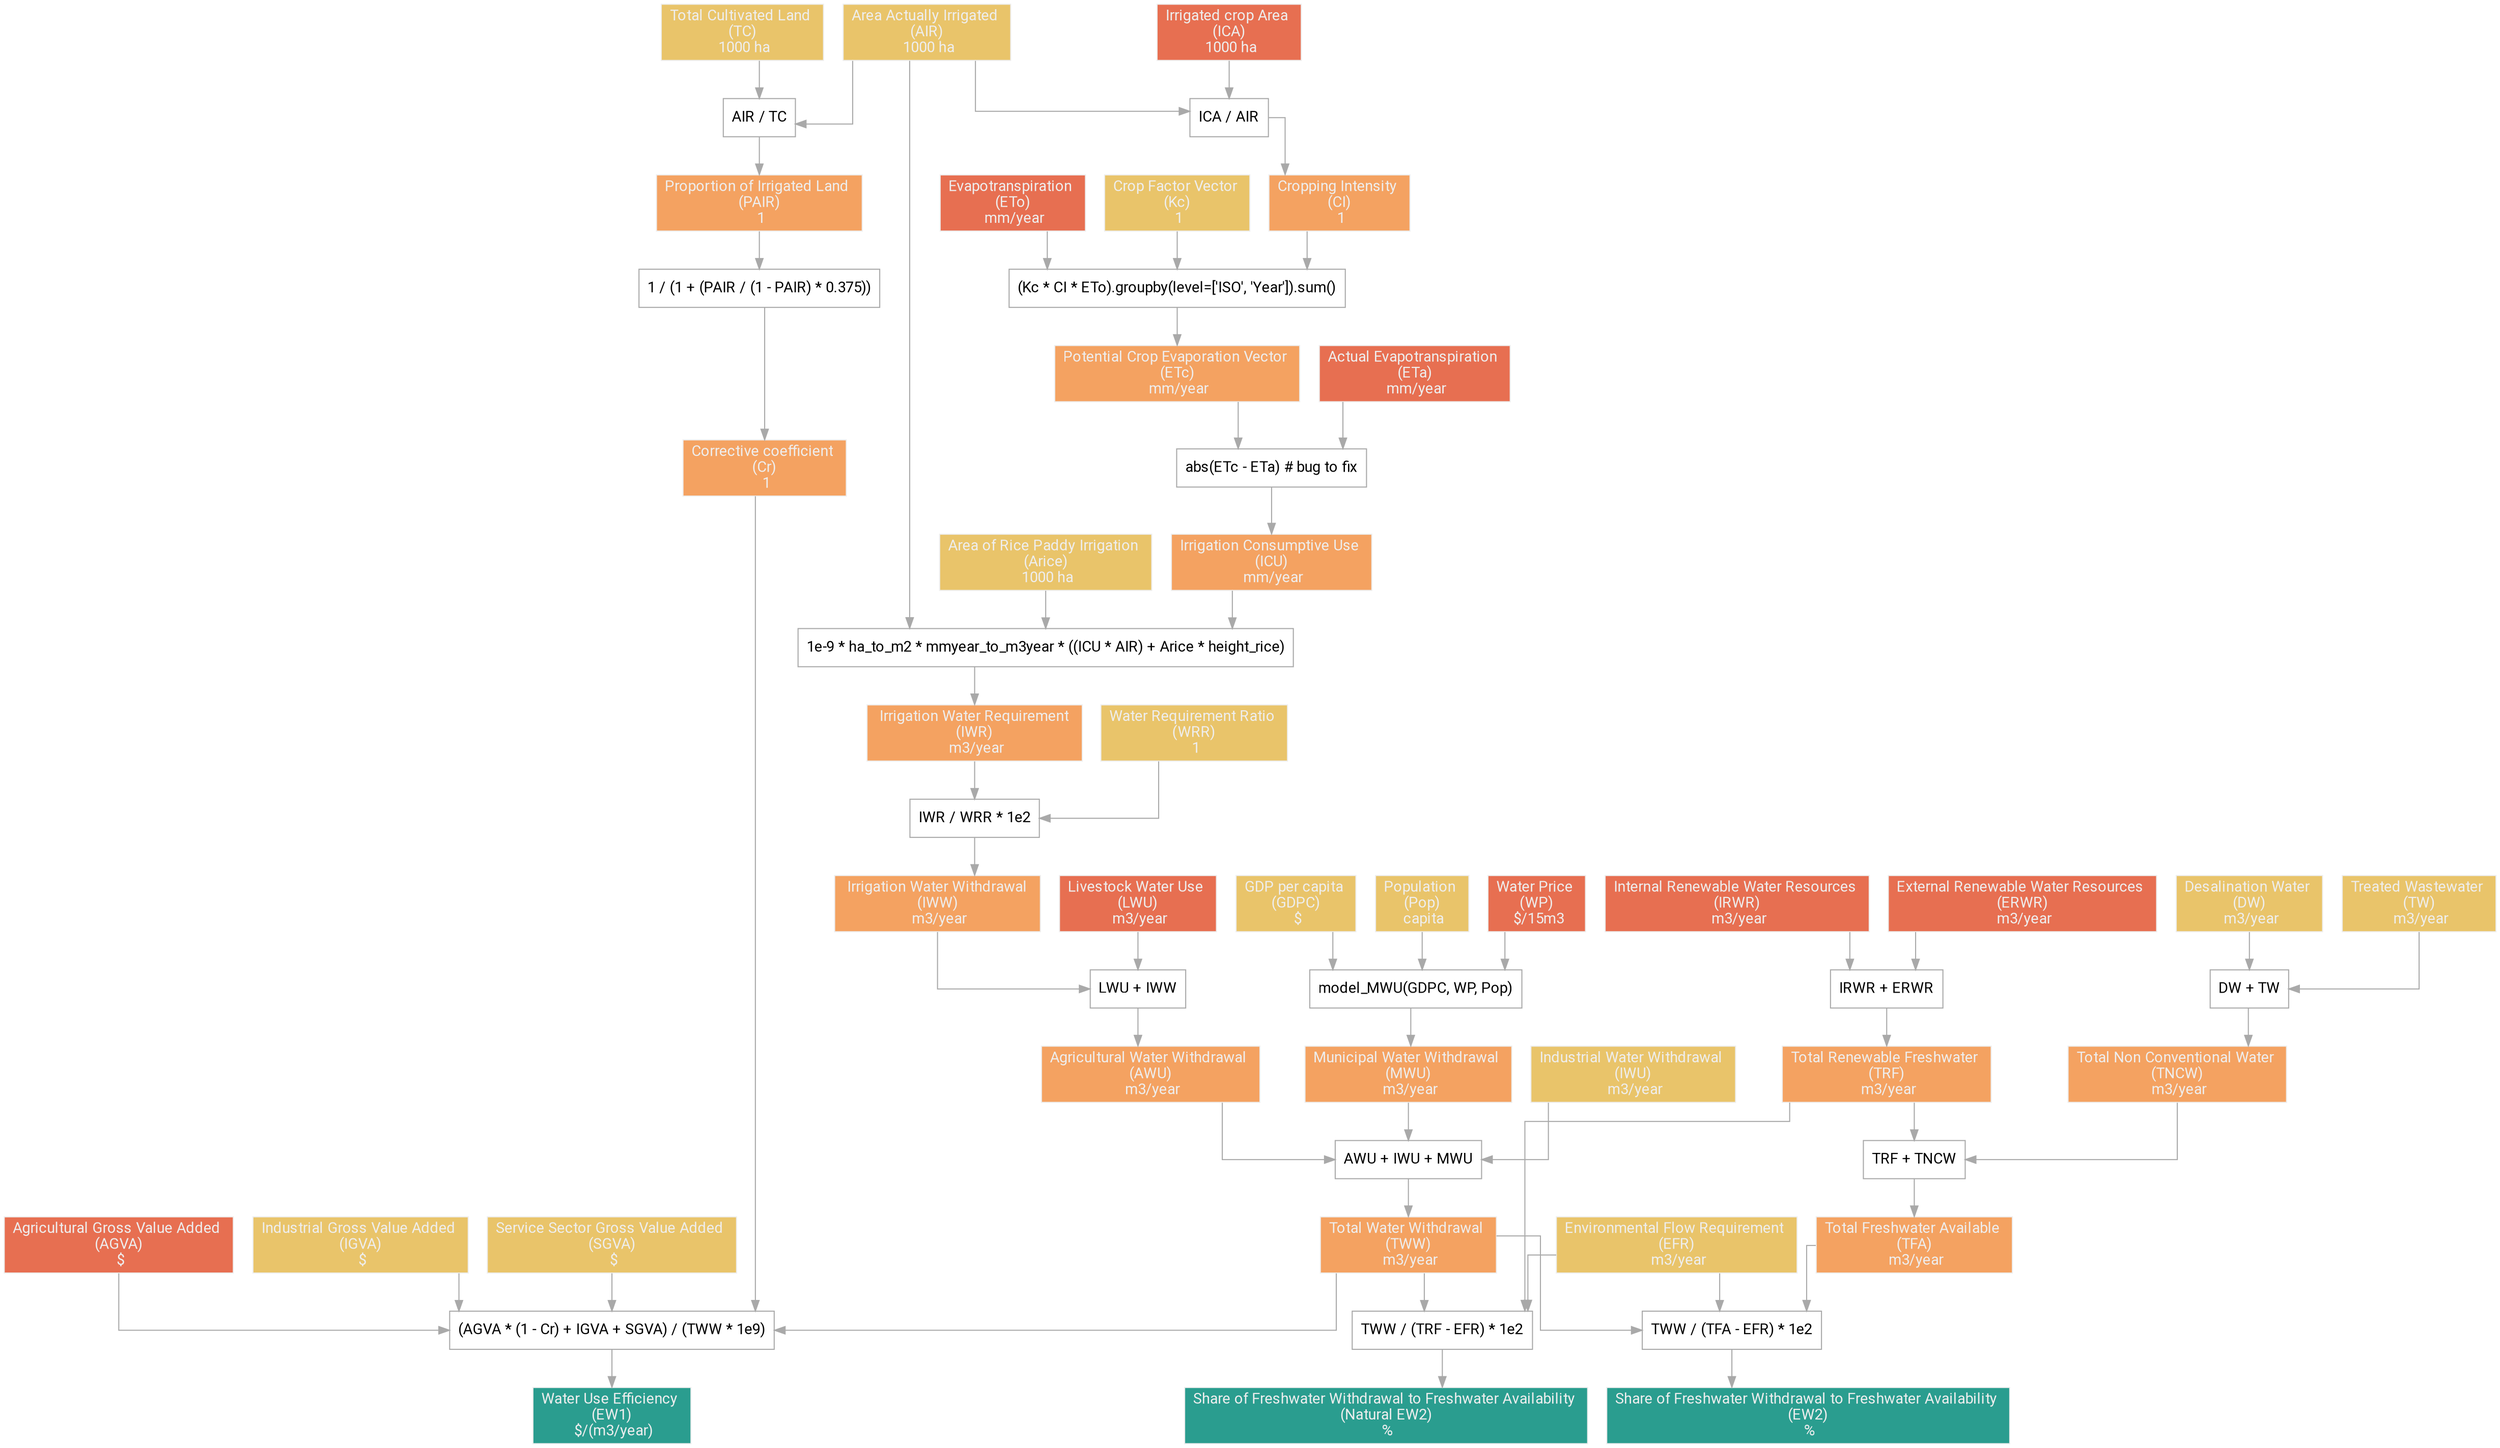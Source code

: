 digraph {
	graph [splines=ortho]
	Kc [label=Kc color="#eeeeee" fillcolor="#e9c46a" fontcolor="#eeeeee" fontname=roboto label="Crop Factor Vector 
 (Kc) 
 1" peripheries=1 shape=rectangle style=filled]
	ICA [label=ICA color="#eeeeee" fillcolor="#e76f51" fontcolor="#eeeeee" fontname=roboto label="Irrigated crop Area 
 (ICA) 
 1000 ha" peripheries=1 shape=rectangle style=filled]
	CI [label=CI color="#eeeeee" fillcolor="#f4a261" fontcolor="#eeeeee" fontname=roboto label="Cropping Intensity 
 (CI) 
 1" peripheries=1 shape=rectangle style=filled]
	CI_comp [label=CI_comp color="#A9A9A9" fillcolor="#e76f51" fontcolor="#000000" fontname=roboto label="ICA / AIR" peripheries=1 shape=rectangle style=""]
	ETo [label=ETo color="#eeeeee" fillcolor="#e76f51" fontcolor="#eeeeee" fontname=roboto label="Evapotranspiration 
 (ETo) 
 mm/year" peripheries=1 shape=rectangle style=filled]
	ETc [label=ETc color="#eeeeee" fillcolor="#f4a261" fontcolor="#eeeeee" fontname=roboto label="Potential Crop Evaporation Vector 
 (ETc) 
 mm/year" peripheries=1 shape=rectangle style=filled]
	ETc_comp [label=ETc_comp color="#A9A9A9" fillcolor="#e76f51" fontcolor="#000000" fontname=roboto label="(Kc * CI * ETo).groupby(level=['ISO', 'Year']).sum()" peripheries=1 shape=rectangle style=""]
	ETa [label=ETa color="#eeeeee" fillcolor="#e76f51" fontcolor="#eeeeee" fontname=roboto label="Actual Evapotranspiration 
 (ETa) 
 mm/year" peripheries=1 shape=rectangle style=filled]
	ICU [label=ICU color="#eeeeee" fillcolor="#f4a261" fontcolor="#eeeeee" fontname=roboto label="Irrigation Consumptive Use 
 (ICU) 
 mm/year" peripheries=1 shape=rectangle style=filled]
	ICU_comp [label=ICU_comp color="#A9A9A9" fillcolor="#e76f51" fontcolor="#000000" fontname=roboto label="abs(ETc - ETa) # bug to fix" peripheries=1 shape=rectangle style=""]
	AIR [label=AIR color="#eeeeee" fillcolor="#e9c46a" fontcolor="#eeeeee" fontname=roboto label="Area Actually Irrigated 
 (AIR) 
 1000 ha" peripheries=1 shape=rectangle style=filled]
	Arice [label=Arice color="#eeeeee" fillcolor="#e9c46a" fontcolor="#eeeeee" fontname=roboto label="Area of Rice Paddy Irrigation 
 (Arice) 
 1000 ha" peripheries=1 shape=rectangle style=filled]
	WRR [label=WRR color="#eeeeee" fillcolor="#e9c46a" fontcolor="#eeeeee" fontname=roboto label="Water Requirement Ratio 
 (WRR) 
 1" peripheries=1 shape=rectangle style=filled]
	IWR [label=IWR color="#eeeeee" fillcolor="#f4a261" fontcolor="#eeeeee" fontname=roboto label=" Irrigation Water Requirement 
 (IWR) 
 m3/year" peripheries=1 shape=rectangle style=filled]
	IWR_comp [label=IWR_comp color="#A9A9A9" fillcolor="#e76f51" fontcolor="#000000" fontname=roboto label="1e-9 * ha_to_m2 * mmyear_to_m3year * ((ICU * AIR) + Arice * height_rice)" peripheries=1 shape=rectangle style=""]
	IWW [label=IWW color="#eeeeee" fillcolor="#f4a261" fontcolor="#eeeeee" fontname=roboto label=" Irrigation Water Withdrawal 
 (IWW) 
 m3/year" peripheries=1 shape=rectangle style=filled]
	IWW_comp [label=IWW_comp color="#A9A9A9" fillcolor="#e76f51" fontcolor="#000000" fontname=roboto label="IWR / WRR * 1e2" peripheries=1 shape=rectangle style=""]
	LWU [label=LWU color="#eeeeee" fillcolor="#e76f51" fontcolor="#eeeeee" fontname=roboto label="Livestock Water Use 
 (LWU) 
 m3/year" peripheries=1 shape=rectangle style=filled]
	AWU [label=AWU color="#eeeeee" fillcolor="#f4a261" fontcolor="#eeeeee" fontname=roboto label="Agricultural Water Withdrawal 
 (AWU) 
 m3/year" peripheries=1 shape=rectangle style=filled]
	AWU_comp [label=AWU_comp color="#A9A9A9" fillcolor="#e76f51" fontcolor="#000000" fontname=roboto label="LWU + IWW" peripheries=1 shape=rectangle style=""]
	WP [label=WP color="#eeeeee" fillcolor="#e76f51" fontcolor="#eeeeee" fontname=roboto label="Water Price 
 (WP) 
 $/15m3" peripheries=1 shape=rectangle style=filled]
	GDPC [label=GDPC color="#eeeeee" fillcolor="#e9c46a" fontcolor="#eeeeee" fontname=roboto label="GDP per capita 
 (GDPC) 
 $" peripheries=1 shape=rectangle style=filled]
	Pop [label=Pop color="#eeeeee" fillcolor="#e9c46a" fontcolor="#eeeeee" fontname=roboto label="Population 
 (Pop) 
 capita" peripheries=1 shape=rectangle style=filled]
	MWU [label=MWU color="#eeeeee" fillcolor="#f4a261" fontcolor="#eeeeee" fontname=roboto label="Municipal Water Withdrawal 
 (MWU) 
 m3/year" peripheries=1 shape=rectangle style=filled]
	MWU_comp [label=MWU_comp color="#A9A9A9" fillcolor="#e76f51" fontcolor="#000000" fontname=roboto label="model_MWU(GDPC, WP, Pop)" peripheries=1 shape=rectangle style=""]
	IWU [label=IWU color="#eeeeee" fillcolor="#e9c46a" fontcolor="#eeeeee" fontname=roboto label="Industrial Water Withdrawal 
 (IWU) 
 m3/year" peripheries=1 shape=rectangle style=filled]
	TWW [label=TWW color="#eeeeee" fillcolor="#f4a261" fontcolor="#eeeeee" fontname=roboto label="Total Water Withdrawal 
 (TWW) 
 m3/year" peripheries=1 shape=rectangle style=filled]
	TWW_comp [label=TWW_comp color="#A9A9A9" fillcolor="#e76f51" fontcolor="#000000" fontname=roboto label="AWU + IWU + MWU" peripheries=1 shape=rectangle style=""]
	AGVA [label=AGVA color="#eeeeee" fillcolor="#e76f51" fontcolor="#eeeeee" fontname=roboto label="Agricultural Gross Value Added 
 (AGVA) 
 $" peripheries=1 shape=rectangle style=filled]
	TC [label=TC color="#eeeeee" fillcolor="#e9c46a" fontcolor="#eeeeee" fontname=roboto label="Total Cultivated Land 
 (TC) 
 1000 ha" peripheries=1 shape=rectangle style=filled]
	PAIR [label=PAIR color="#eeeeee" fillcolor="#f4a261" fontcolor="#eeeeee" fontname=roboto label="Proportion of Irrigated Land 
 (PAIR) 
 1" peripheries=1 shape=rectangle style=filled]
	PAIR_comp [label=PAIR_comp color="#A9A9A9" fillcolor="#e76f51" fontcolor="#000000" fontname=roboto label="AIR / TC" peripheries=1 shape=rectangle style=""]
	Cr [label=Cr color="#eeeeee" fillcolor="#f4a261" fontcolor="#eeeeee" fontname=roboto label="Corrective coefficient 
 (Cr) 
 1" peripheries=1 shape=rectangle style=filled]
	Cr_comp [label=Cr_comp color="#A9A9A9" fillcolor="#e76f51" fontcolor="#000000" fontname=roboto label="1 / (1 + (PAIR / (1 - PAIR) * 0.375))" peripheries=1 shape=rectangle style=""]
	IGVA [label=IGVA color="#eeeeee" fillcolor="#e9c46a" fontcolor="#eeeeee" fontname=roboto label="Industrial Gross Value Added 
 (IGVA) 
 $" peripheries=1 shape=rectangle style=filled]
	SGVA [label=SGVA color="#eeeeee" fillcolor="#e9c46a" fontcolor="#eeeeee" fontname=roboto label="Service Sector Gross Value Added 
 (SGVA) 
 $" peripheries=1 shape=rectangle style=filled]
	EW1 [label=EW1 color="#eeeeee" fillcolor="#2a9d8f" fontcolor="#eeeeee" fontname=roboto label="Water Use Efficiency 
 (EW1) 
 $/(m3/year)" peripheries=1 shape=rectangle style=filled]
	EW1_comp [label=EW1_comp color="#A9A9A9" fillcolor="#e76f51" fontcolor="#000000" fontname=roboto label="(AGVA * (1 - Cr) + IGVA + SGVA) / (TWW * 1e9)" peripheries=1 shape=rectangle style=""]
	IRWR [label=IRWR color="#eeeeee" fillcolor="#e76f51" fontcolor="#eeeeee" fontname=roboto label="Internal Renewable Water Resources 
 (IRWR) 
 m3/year" peripheries=1 shape=rectangle style=filled]
	ERWR [label=ERWR color="#eeeeee" fillcolor="#e76f51" fontcolor="#eeeeee" fontname=roboto label="External Renewable Water Resources 
 (ERWR) 
 m3/year" peripheries=1 shape=rectangle style=filled]
	TRF [label=TRF color="#eeeeee" fillcolor="#f4a261" fontcolor="#eeeeee" fontname=roboto label="Total Renewable Freshwater 
 (TRF) 
 m3/year" peripheries=1 shape=rectangle style=filled]
	TRF_comp [label=TRF_comp color="#A9A9A9" fillcolor="#e76f51" fontcolor="#000000" fontname=roboto label="IRWR + ERWR" peripheries=1 shape=rectangle style=""]
	DW [label=DW color="#eeeeee" fillcolor="#e9c46a" fontcolor="#eeeeee" fontname=roboto label="Desalination Water 
 (DW) 
 m3/year" peripheries=1 shape=rectangle style=filled]
	TW [label=TW color="#eeeeee" fillcolor="#e9c46a" fontcolor="#eeeeee" fontname=roboto label="Treated Wastewater 
 (TW) 
 m3/year" peripheries=1 shape=rectangle style=filled]
	TNCW [label=TNCW color="#eeeeee" fillcolor="#f4a261" fontcolor="#eeeeee" fontname=roboto label="Total Non Conventional Water 
 (TNCW) 
 m3/year" peripheries=1 shape=rectangle style=filled]
	TNCW_comp [label=TNCW_comp color="#A9A9A9" fillcolor="#e76f51" fontcolor="#000000" fontname=roboto label="DW + TW" peripheries=1 shape=rectangle style=""]
	TFA [label=TFA color="#eeeeee" fillcolor="#f4a261" fontcolor="#eeeeee" fontname=roboto label="Total Freshwater Available 
 (TFA) 
 m3/year" peripheries=1 shape=rectangle style=filled]
	TFA_comp [label=TFA_comp color="#A9A9A9" fillcolor="#e76f51" fontcolor="#000000" fontname=roboto label="TRF + TNCW" peripheries=1 shape=rectangle style=""]
	EFR [label=EFR color="#eeeeee" fillcolor="#e9c46a" fontcolor="#eeeeee" fontname=roboto label="Environmental Flow Requirement 
 (EFR) 
 m3/year" peripheries=1 shape=rectangle style=filled]
	EW2 [label=EW2 color="#eeeeee" fillcolor="#2a9d8f" fontcolor="#eeeeee" fontname=roboto label="Share of Freshwater Withdrawal to Freshwater Availability 
 (EW2) 
 %" peripheries=1 shape=rectangle style=filled]
	EW2_comp [label=EW2_comp color="#A9A9A9" fillcolor="#e76f51" fontcolor="#000000" fontname=roboto label="TWW / (TFA - EFR) * 1e2" peripheries=1 shape=rectangle style=""]
	"Natural EW2" [label="Natural EW2" color="#eeeeee" fillcolor="#2a9d8f" fontcolor="#eeeeee" fontname=roboto label="Share of Freshwater Withdrawal to Freshwater Availability 
 (Natural EW2) 
 %" peripheries=1 shape=rectangle style=filled]
	"Natural EW2_comp" [label="Natural EW2_comp" color="#A9A9A9" fillcolor="#e76f51" fontcolor="#000000" fontname=roboto label="TWW / (TRF - EFR) * 1e2" peripheries=1 shape=rectangle style=""]
	Kc -> ETc_comp [color="#A9A9A9"]
	ICA -> CI_comp [color="#A9A9A9"]
	CI -> ETc_comp [color="#A9A9A9"]
	CI_comp -> CI [color="#A9A9A9"]
	ETo -> ETc_comp [color="#A9A9A9"]
	ETc -> ICU_comp [color="#A9A9A9"]
	ETc_comp -> ETc [color="#A9A9A9"]
	ETa -> ICU_comp [color="#A9A9A9"]
	ICU -> IWR_comp [color="#A9A9A9"]
	ICU_comp -> ICU [color="#A9A9A9"]
	AIR -> CI_comp [color="#A9A9A9"]
	AIR -> IWR_comp [color="#A9A9A9"]
	AIR -> PAIR_comp [color="#A9A9A9"]
	Arice -> IWR_comp [color="#A9A9A9"]
	WRR -> IWW_comp [color="#A9A9A9"]
	IWR -> IWW_comp [color="#A9A9A9"]
	IWR_comp -> IWR [color="#A9A9A9"]
	IWW -> AWU_comp [color="#A9A9A9"]
	IWW_comp -> IWW [color="#A9A9A9"]
	LWU -> AWU_comp [color="#A9A9A9"]
	AWU -> TWW_comp [color="#A9A9A9"]
	AWU_comp -> AWU [color="#A9A9A9"]
	WP -> MWU_comp [color="#A9A9A9"]
	GDPC -> MWU_comp [color="#A9A9A9"]
	Pop -> MWU_comp [color="#A9A9A9"]
	MWU -> TWW_comp [color="#A9A9A9"]
	MWU_comp -> MWU [color="#A9A9A9"]
	IWU -> TWW_comp [color="#A9A9A9"]
	TWW -> EW1_comp [color="#A9A9A9"]
	TWW -> EW2_comp [color="#A9A9A9"]
	TWW -> "Natural EW2_comp" [color="#A9A9A9"]
	TWW_comp -> TWW [color="#A9A9A9"]
	AGVA -> EW1_comp [color="#A9A9A9"]
	TC -> PAIR_comp [color="#A9A9A9"]
	PAIR -> Cr_comp [color="#A9A9A9"]
	PAIR_comp -> PAIR [color="#A9A9A9"]
	Cr -> EW1_comp [color="#A9A9A9"]
	Cr_comp -> Cr [color="#A9A9A9"]
	IGVA -> EW1_comp [color="#A9A9A9"]
	SGVA -> EW1_comp [color="#A9A9A9"]
	EW1_comp -> EW1 [color="#A9A9A9"]
	IRWR -> TRF_comp [color="#A9A9A9"]
	ERWR -> TRF_comp [color="#A9A9A9"]
	TRF -> TFA_comp [color="#A9A9A9"]
	TRF -> "Natural EW2_comp" [color="#A9A9A9"]
	TRF_comp -> TRF [color="#A9A9A9"]
	DW -> TNCW_comp [color="#A9A9A9"]
	TW -> TNCW_comp [color="#A9A9A9"]
	TNCW -> TFA_comp [color="#A9A9A9"]
	TNCW_comp -> TNCW [color="#A9A9A9"]
	TFA -> EW2_comp [color="#A9A9A9"]
	TFA_comp -> TFA [color="#A9A9A9"]
	EFR -> EW2_comp [color="#A9A9A9"]
	EFR -> "Natural EW2_comp" [color="#A9A9A9"]
	EW2_comp -> EW2 [color="#A9A9A9"]
	"Natural EW2_comp" -> "Natural EW2" [color="#A9A9A9"]
}
